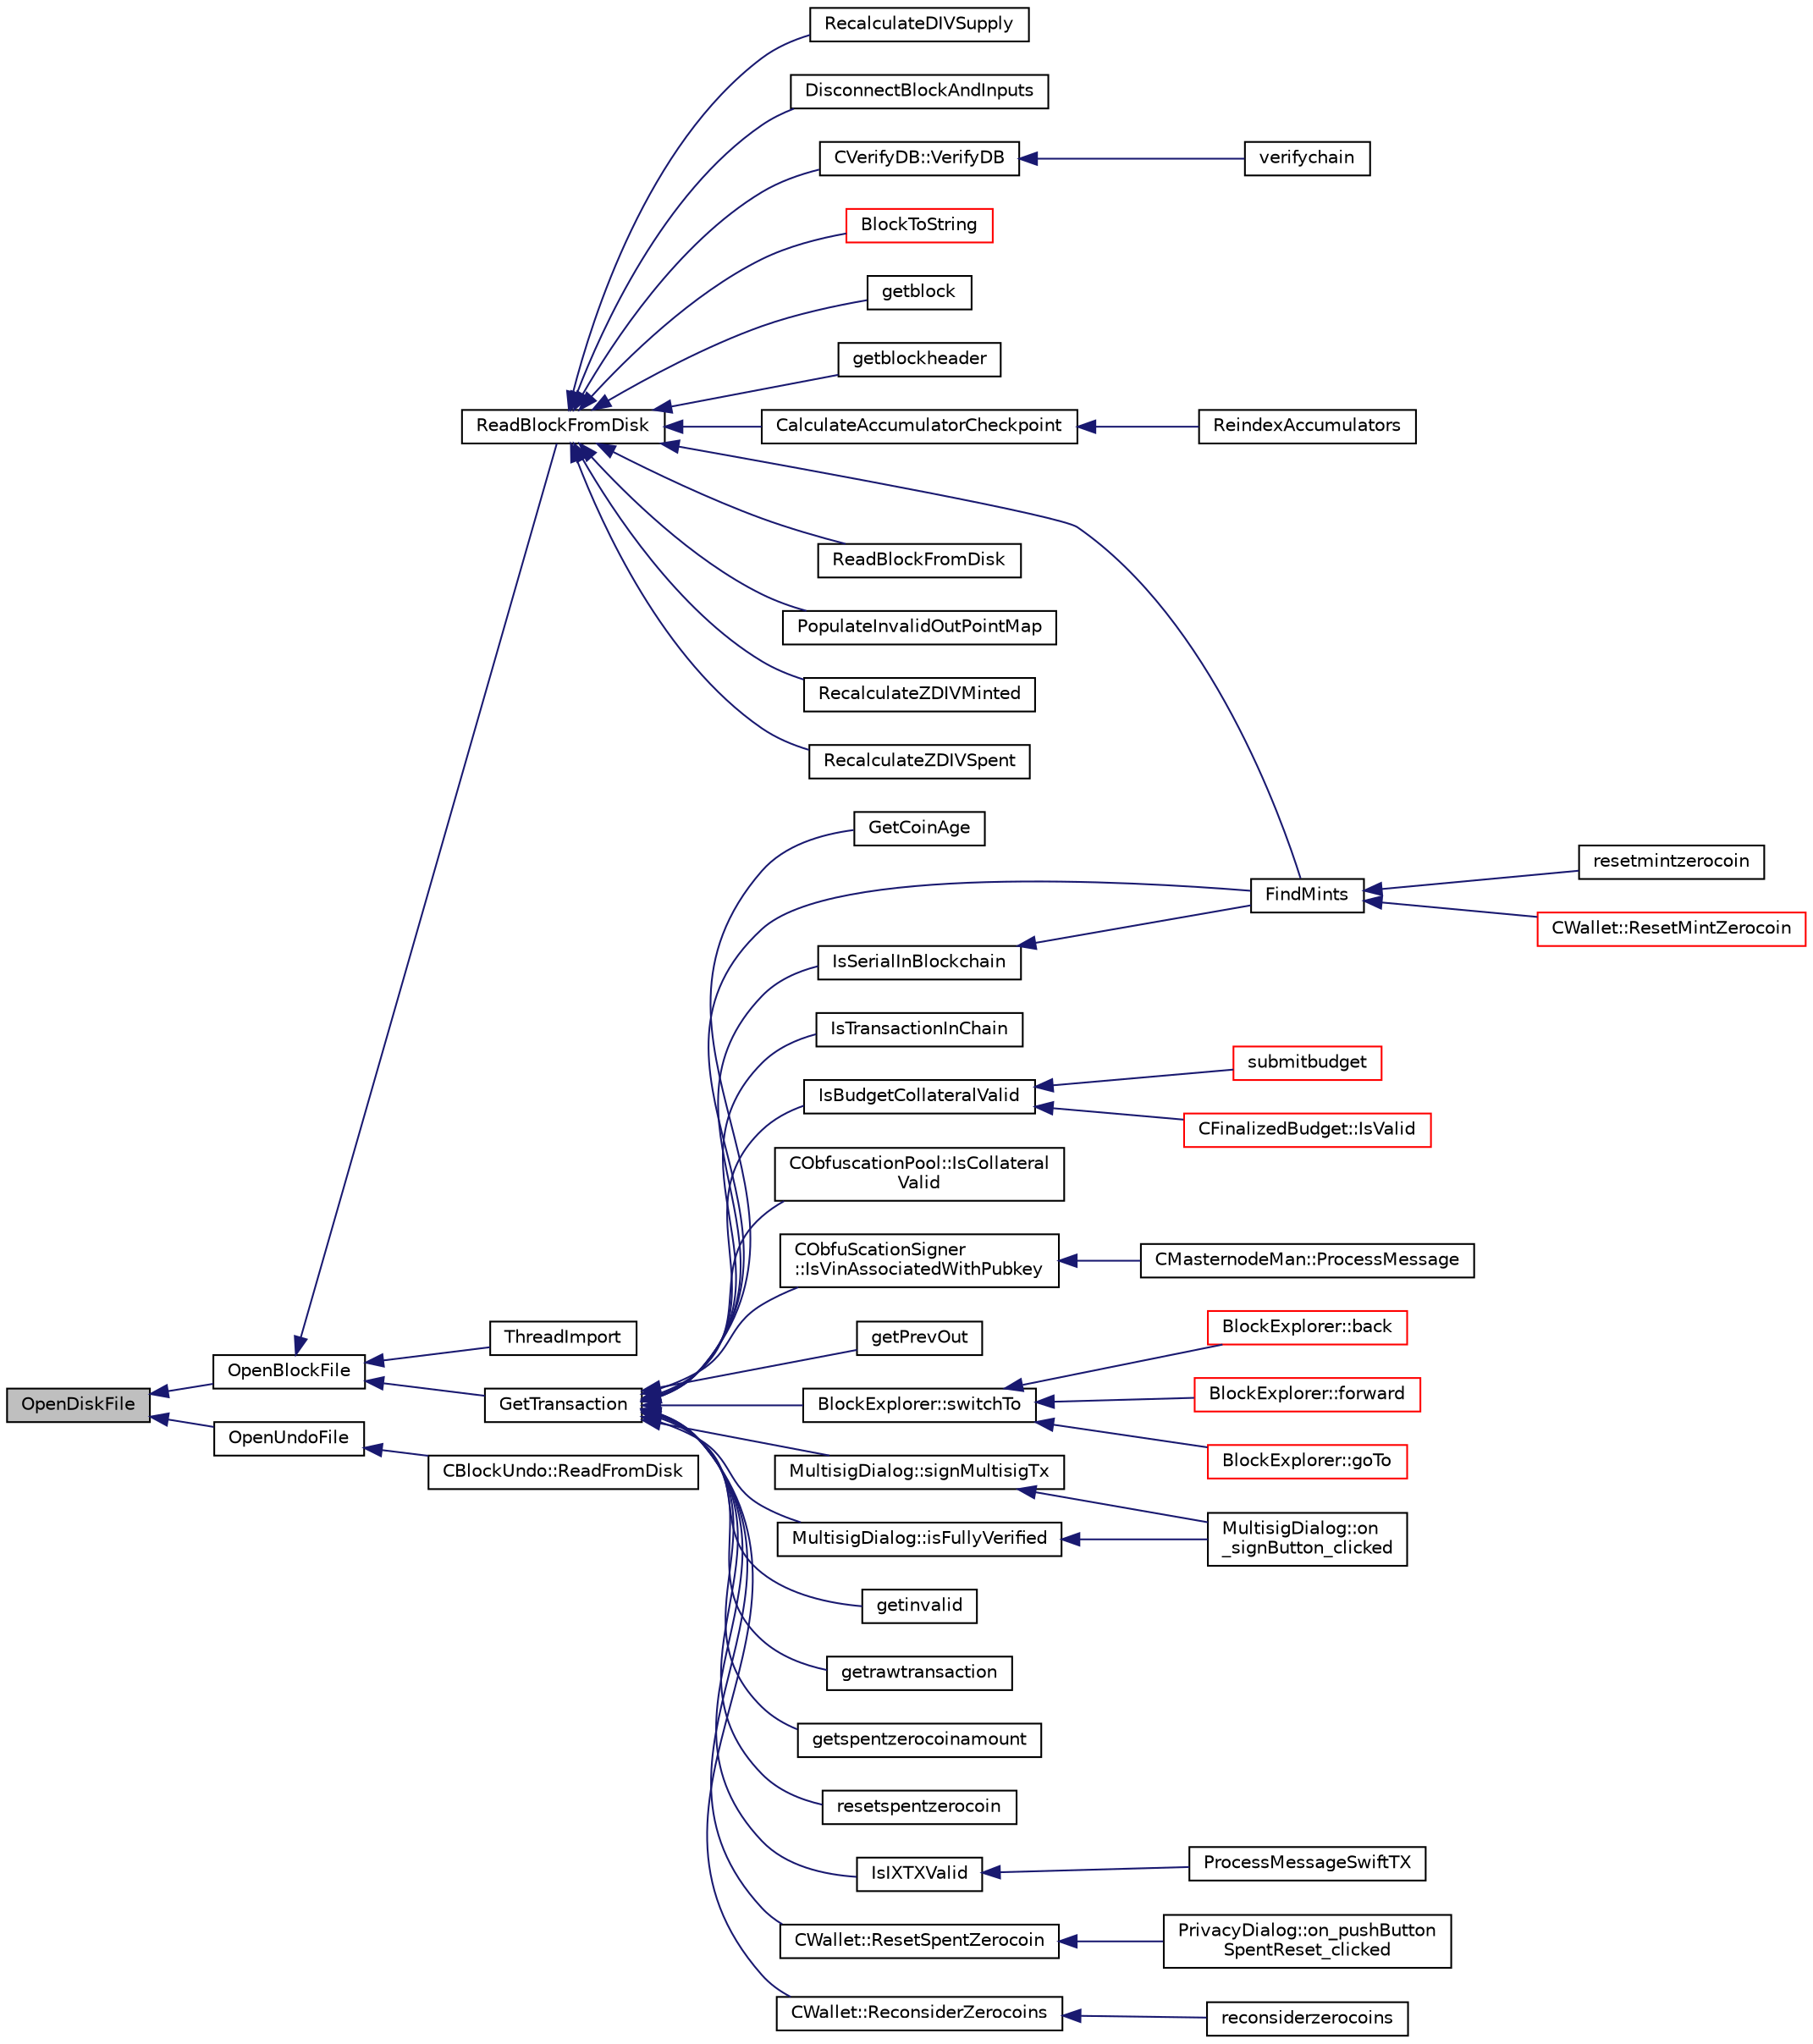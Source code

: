 digraph "OpenDiskFile"
{
  edge [fontname="Helvetica",fontsize="10",labelfontname="Helvetica",labelfontsize="10"];
  node [fontname="Helvetica",fontsize="10",shape=record];
  rankdir="LR";
  Node1106 [label="OpenDiskFile",height=0.2,width=0.4,color="black", fillcolor="grey75", style="filled", fontcolor="black"];
  Node1106 -> Node1107 [dir="back",color="midnightblue",fontsize="10",style="solid",fontname="Helvetica"];
  Node1107 [label="OpenBlockFile",height=0.2,width=0.4,color="black", fillcolor="white", style="filled",URL="$main_8h.html#a531eb79ff695289ac9a4f8daf292273c",tooltip="Open a block file (blk?????.dat) "];
  Node1107 -> Node1108 [dir="back",color="midnightblue",fontsize="10",style="solid",fontname="Helvetica"];
  Node1108 [label="ThreadImport",height=0.2,width=0.4,color="black", fillcolor="white", style="filled",URL="$init_8cpp.html#a0189c34248cd89bbbe20d4d6045bd7c9"];
  Node1107 -> Node1109 [dir="back",color="midnightblue",fontsize="10",style="solid",fontname="Helvetica"];
  Node1109 [label="GetTransaction",height=0.2,width=0.4,color="black", fillcolor="white", style="filled",URL="$transaction_8cpp.html#a044ae412844f02db690466dd24d9bb71",tooltip="Return transaction in tx, and if it was found inside a block, its hash is placed in hashBlock..."];
  Node1109 -> Node1110 [dir="back",color="midnightblue",fontsize="10",style="solid",fontname="Helvetica"];
  Node1110 [label="GetCoinAge",height=0.2,width=0.4,color="black", fillcolor="white", style="filled",URL="$main_8h.html#a21bc4b48fd02104afe1a40b20c1cb6a3"];
  Node1109 -> Node1111 [dir="back",color="midnightblue",fontsize="10",style="solid",fontname="Helvetica"];
  Node1111 [label="FindMints",height=0.2,width=0.4,color="black", fillcolor="white", style="filled",URL="$main_8h.html#a5bdf923beb5f3417fd033c28216b6acb"];
  Node1111 -> Node1112 [dir="back",color="midnightblue",fontsize="10",style="solid",fontname="Helvetica"];
  Node1112 [label="resetmintzerocoin",height=0.2,width=0.4,color="black", fillcolor="white", style="filled",URL="$rpcwallet_8cpp.html#a9336d9bdaa3e1ebb98fb2cc6fdef1d9b"];
  Node1111 -> Node1113 [dir="back",color="midnightblue",fontsize="10",style="solid",fontname="Helvetica"];
  Node1113 [label="CWallet::ResetMintZerocoin",height=0.2,width=0.4,color="red", fillcolor="white", style="filled",URL="$class_c_wallet.html#a48b81fb27683fe4693a7385909dcd391"];
  Node1109 -> Node1115 [dir="back",color="midnightblue",fontsize="10",style="solid",fontname="Helvetica"];
  Node1115 [label="IsSerialInBlockchain",height=0.2,width=0.4,color="black", fillcolor="white", style="filled",URL="$main_8h.html#a1a986f7c3a557068daa8fa72f7daf3e6"];
  Node1115 -> Node1111 [dir="back",color="midnightblue",fontsize="10",style="solid",fontname="Helvetica"];
  Node1109 -> Node1116 [dir="back",color="midnightblue",fontsize="10",style="solid",fontname="Helvetica"];
  Node1116 [label="IsTransactionInChain",height=0.2,width=0.4,color="black", fillcolor="white", style="filled",URL="$main_8h.html#acf680d8592846483eb46cb87478cee95"];
  Node1109 -> Node1117 [dir="back",color="midnightblue",fontsize="10",style="solid",fontname="Helvetica"];
  Node1117 [label="IsBudgetCollateralValid",height=0.2,width=0.4,color="black", fillcolor="white", style="filled",URL="$masternode-budget_8h.html#af987fefd1417be5dcd356634986dbf83"];
  Node1117 -> Node1118 [dir="back",color="midnightblue",fontsize="10",style="solid",fontname="Helvetica"];
  Node1118 [label="CFinalizedBudget::IsValid",height=0.2,width=0.4,color="red", fillcolor="white", style="filled",URL="$class_c_finalized_budget.html#ae91a3b63f88979a2cf5252b91b9f339d"];
  Node1117 -> Node1121 [dir="back",color="midnightblue",fontsize="10",style="solid",fontname="Helvetica"];
  Node1121 [label="submitbudget",height=0.2,width=0.4,color="red", fillcolor="white", style="filled",URL="$rpcmasternode-budget_8cpp.html#a7567b2accf3b6fd9ae5a98b9e6506e9e"];
  Node1109 -> Node1123 [dir="back",color="midnightblue",fontsize="10",style="solid",fontname="Helvetica"];
  Node1123 [label="CObfuscationPool::IsCollateral\lValid",height=0.2,width=0.4,color="black", fillcolor="white", style="filled",URL="$class_c_obfuscation_pool.html#a821ebbd4ae62c5ad7e80e24a3038bdec",tooltip="If the collateral is valid given by a client. "];
  Node1109 -> Node1124 [dir="back",color="midnightblue",fontsize="10",style="solid",fontname="Helvetica"];
  Node1124 [label="CObfuScationSigner\l::IsVinAssociatedWithPubkey",height=0.2,width=0.4,color="black", fillcolor="white", style="filled",URL="$class_c_obfu_scation_signer.html#ae52356535949db63ac24a3815c0ca117",tooltip="Is the inputs associated with this public key? (and there is 10000 DIV - checking if valid masternode..."];
  Node1124 -> Node1125 [dir="back",color="midnightblue",fontsize="10",style="solid",fontname="Helvetica"];
  Node1125 [label="CMasternodeMan::ProcessMessage",height=0.2,width=0.4,color="black", fillcolor="white", style="filled",URL="$class_c_masternode_man.html#ae3e5d263cebdcd932eca49caeadce9aa"];
  Node1109 -> Node1126 [dir="back",color="midnightblue",fontsize="10",style="solid",fontname="Helvetica"];
  Node1126 [label="getPrevOut",height=0.2,width=0.4,color="black", fillcolor="white", style="filled",URL="$blockexplorer_8h.html#ade846262ab59cf467f3bff6c3a31a52c"];
  Node1109 -> Node1127 [dir="back",color="midnightblue",fontsize="10",style="solid",fontname="Helvetica"];
  Node1127 [label="BlockExplorer::switchTo",height=0.2,width=0.4,color="black", fillcolor="white", style="filled",URL="$class_block_explorer.html#a24d6353efb00436dd029e234e3a86121"];
  Node1127 -> Node1128 [dir="back",color="midnightblue",fontsize="10",style="solid",fontname="Helvetica"];
  Node1128 [label="BlockExplorer::goTo",height=0.2,width=0.4,color="red", fillcolor="white", style="filled",URL="$class_block_explorer.html#a32a642323bf89030d4f3519d79893ccd"];
  Node1127 -> Node1132 [dir="back",color="midnightblue",fontsize="10",style="solid",fontname="Helvetica"];
  Node1132 [label="BlockExplorer::back",height=0.2,width=0.4,color="red", fillcolor="white", style="filled",URL="$class_block_explorer.html#aed5a84d4c9691f29721829eca6023169"];
  Node1127 -> Node1133 [dir="back",color="midnightblue",fontsize="10",style="solid",fontname="Helvetica"];
  Node1133 [label="BlockExplorer::forward",height=0.2,width=0.4,color="red", fillcolor="white", style="filled",URL="$class_block_explorer.html#a062131c18869d12dc393775f3695e89f"];
  Node1109 -> Node1134 [dir="back",color="midnightblue",fontsize="10",style="solid",fontname="Helvetica"];
  Node1134 [label="MultisigDialog::signMultisigTx",height=0.2,width=0.4,color="black", fillcolor="white", style="filled",URL="$class_multisig_dialog.html#accd639f522281361bdf409e88909eb98"];
  Node1134 -> Node1135 [dir="back",color="midnightblue",fontsize="10",style="solid",fontname="Helvetica"];
  Node1135 [label="MultisigDialog::on\l_signButton_clicked",height=0.2,width=0.4,color="black", fillcolor="white", style="filled",URL="$class_multisig_dialog.html#a5fdc6c2578e0f4e2f7900a3723d223ae"];
  Node1109 -> Node1136 [dir="back",color="midnightblue",fontsize="10",style="solid",fontname="Helvetica"];
  Node1136 [label="MultisigDialog::isFullyVerified",height=0.2,width=0.4,color="black", fillcolor="white", style="filled",URL="$class_multisig_dialog.html#a3e11d93578e92591af343b003b817dfe"];
  Node1136 -> Node1135 [dir="back",color="midnightblue",fontsize="10",style="solid",fontname="Helvetica"];
  Node1109 -> Node1137 [dir="back",color="midnightblue",fontsize="10",style="solid",fontname="Helvetica"];
  Node1137 [label="getinvalid",height=0.2,width=0.4,color="black", fillcolor="white", style="filled",URL="$rpcblockchain_8cpp.html#a1a8c56576372cf3e61515c4b7b55e60f"];
  Node1109 -> Node1138 [dir="back",color="midnightblue",fontsize="10",style="solid",fontname="Helvetica"];
  Node1138 [label="getrawtransaction",height=0.2,width=0.4,color="black", fillcolor="white", style="filled",URL="$rpcrawtransaction_8cpp.html#a12e1b8a05d99d1544e5343c2282cc55a"];
  Node1109 -> Node1139 [dir="back",color="midnightblue",fontsize="10",style="solid",fontname="Helvetica"];
  Node1139 [label="getspentzerocoinamount",height=0.2,width=0.4,color="black", fillcolor="white", style="filled",URL="$rpcrawtransaction_8cpp.html#af1e6a7813ea10b5897295724b9f06dfb"];
  Node1109 -> Node1140 [dir="back",color="midnightblue",fontsize="10",style="solid",fontname="Helvetica"];
  Node1140 [label="resetspentzerocoin",height=0.2,width=0.4,color="black", fillcolor="white", style="filled",URL="$rpcwallet_8cpp.html#afb44b523a9bdf20668ec1e8f2161aa1a"];
  Node1109 -> Node1141 [dir="back",color="midnightblue",fontsize="10",style="solid",fontname="Helvetica"];
  Node1141 [label="IsIXTXValid",height=0.2,width=0.4,color="black", fillcolor="white", style="filled",URL="$swifttx_8h.html#a091b5dc50769595bb701d5f85ca475e5"];
  Node1141 -> Node1142 [dir="back",color="midnightblue",fontsize="10",style="solid",fontname="Helvetica"];
  Node1142 [label="ProcessMessageSwiftTX",height=0.2,width=0.4,color="black", fillcolor="white", style="filled",URL="$swifttx_8h.html#a155e5c12fe35b2b4129c46ba9b66b06f"];
  Node1109 -> Node1143 [dir="back",color="midnightblue",fontsize="10",style="solid",fontname="Helvetica"];
  Node1143 [label="CWallet::ResetSpentZerocoin",height=0.2,width=0.4,color="black", fillcolor="white", style="filled",URL="$class_c_wallet.html#abc70af84f54700a62cf8ef530f6faaaa"];
  Node1143 -> Node1144 [dir="back",color="midnightblue",fontsize="10",style="solid",fontname="Helvetica"];
  Node1144 [label="PrivacyDialog::on_pushButton\lSpentReset_clicked",height=0.2,width=0.4,color="black", fillcolor="white", style="filled",URL="$class_privacy_dialog.html#a4bbf07a37a93225e0ef7806d77ff3264"];
  Node1109 -> Node1145 [dir="back",color="midnightblue",fontsize="10",style="solid",fontname="Helvetica"];
  Node1145 [label="CWallet::ReconsiderZerocoins",height=0.2,width=0.4,color="black", fillcolor="white", style="filled",URL="$class_c_wallet.html#ae0d869b52e1efd245bd5fcbbff925531"];
  Node1145 -> Node1146 [dir="back",color="midnightblue",fontsize="10",style="solid",fontname="Helvetica"];
  Node1146 [label="reconsiderzerocoins",height=0.2,width=0.4,color="black", fillcolor="white", style="filled",URL="$rpcwallet_8cpp.html#a2e2e1892b694084c83714431479f5c7a"];
  Node1107 -> Node1147 [dir="back",color="midnightblue",fontsize="10",style="solid",fontname="Helvetica"];
  Node1147 [label="ReadBlockFromDisk",height=0.2,width=0.4,color="black", fillcolor="white", style="filled",URL="$main_8h.html#a2dc350346749b7da7f4b40c114ee5147"];
  Node1147 -> Node1148 [dir="back",color="midnightblue",fontsize="10",style="solid",fontname="Helvetica"];
  Node1148 [label="CalculateAccumulatorCheckpoint",height=0.2,width=0.4,color="black", fillcolor="white", style="filled",URL="$accumulators_8h.html#a62f6e6ab26cfeebb5b184a41ba770e0e"];
  Node1148 -> Node1149 [dir="back",color="midnightblue",fontsize="10",style="solid",fontname="Helvetica"];
  Node1149 [label="ReindexAccumulators",height=0.2,width=0.4,color="black", fillcolor="white", style="filled",URL="$main_8h.html#a4a74b45eb12b8c115906e305e109c5d9"];
  Node1147 -> Node1111 [dir="back",color="midnightblue",fontsize="10",style="solid",fontname="Helvetica"];
  Node1147 -> Node1150 [dir="back",color="midnightblue",fontsize="10",style="solid",fontname="Helvetica"];
  Node1150 [label="ReadBlockFromDisk",height=0.2,width=0.4,color="black", fillcolor="white", style="filled",URL="$main_8h.html#a445ff051f3b0038c0b19b7e1156c9f95"];
  Node1147 -> Node1151 [dir="back",color="midnightblue",fontsize="10",style="solid",fontname="Helvetica"];
  Node1151 [label="PopulateInvalidOutPointMap",height=0.2,width=0.4,color="black", fillcolor="white", style="filled",URL="$main_8h.html#ae7d38ec9b36061a4216d318d34dde6e2"];
  Node1147 -> Node1152 [dir="back",color="midnightblue",fontsize="10",style="solid",fontname="Helvetica"];
  Node1152 [label="RecalculateZDIVMinted",height=0.2,width=0.4,color="black", fillcolor="white", style="filled",URL="$main_8h.html#a4143f85b263bcd3fc3915dbc19009495"];
  Node1147 -> Node1153 [dir="back",color="midnightblue",fontsize="10",style="solid",fontname="Helvetica"];
  Node1153 [label="RecalculateZDIVSpent",height=0.2,width=0.4,color="black", fillcolor="white", style="filled",URL="$main_8h.html#a161774bfe6fd9f0422f56db71f98071b"];
  Node1147 -> Node1154 [dir="back",color="midnightblue",fontsize="10",style="solid",fontname="Helvetica"];
  Node1154 [label="RecalculateDIVSupply",height=0.2,width=0.4,color="black", fillcolor="white", style="filled",URL="$main_8h.html#aebdec7b14f50bbafc5aafe72f08c716d"];
  Node1147 -> Node1155 [dir="back",color="midnightblue",fontsize="10",style="solid",fontname="Helvetica"];
  Node1155 [label="DisconnectBlockAndInputs",height=0.2,width=0.4,color="black", fillcolor="white", style="filled",URL="$main_8cpp.html#acc33d7f850152cbbb9d00f7c71d99704"];
  Node1147 -> Node1156 [dir="back",color="midnightblue",fontsize="10",style="solid",fontname="Helvetica"];
  Node1156 [label="CVerifyDB::VerifyDB",height=0.2,width=0.4,color="black", fillcolor="white", style="filled",URL="$class_c_verify_d_b.html#a5d3e3ade35a14ddce2404e18e4b1df50"];
  Node1156 -> Node1157 [dir="back",color="midnightblue",fontsize="10",style="solid",fontname="Helvetica"];
  Node1157 [label="verifychain",height=0.2,width=0.4,color="black", fillcolor="white", style="filled",URL="$rpcblockchain_8cpp.html#a0b1dd8862fc7292c243ad9489f96a3c8"];
  Node1147 -> Node1158 [dir="back",color="midnightblue",fontsize="10",style="solid",fontname="Helvetica"];
  Node1158 [label="BlockToString",height=0.2,width=0.4,color="red", fillcolor="white", style="filled",URL="$blockexplorer_8cpp.html#a6caededa67ac9ad171dc1a6fac4a708f"];
  Node1147 -> Node1161 [dir="back",color="midnightblue",fontsize="10",style="solid",fontname="Helvetica"];
  Node1161 [label="getblock",height=0.2,width=0.4,color="black", fillcolor="white", style="filled",URL="$rpcblockchain_8cpp.html#a63608cf1bb275120194c3b4e070af3d7"];
  Node1147 -> Node1162 [dir="back",color="midnightblue",fontsize="10",style="solid",fontname="Helvetica"];
  Node1162 [label="getblockheader",height=0.2,width=0.4,color="black", fillcolor="white", style="filled",URL="$rpcblockchain_8cpp.html#ab3595474553cb389c54aa6289acf9cd7"];
  Node1106 -> Node1163 [dir="back",color="midnightblue",fontsize="10",style="solid",fontname="Helvetica"];
  Node1163 [label="OpenUndoFile",height=0.2,width=0.4,color="black", fillcolor="white", style="filled",URL="$main_8h.html#addac9f89d64c9e26d36d1481da35877e",tooltip="Open an undo file (rev?????.dat) "];
  Node1163 -> Node1164 [dir="back",color="midnightblue",fontsize="10",style="solid",fontname="Helvetica"];
  Node1164 [label="CBlockUndo::ReadFromDisk",height=0.2,width=0.4,color="black", fillcolor="white", style="filled",URL="$class_c_block_undo.html#a9b3d67fdd3a2b88dbbd543bf530ee924"];
}
